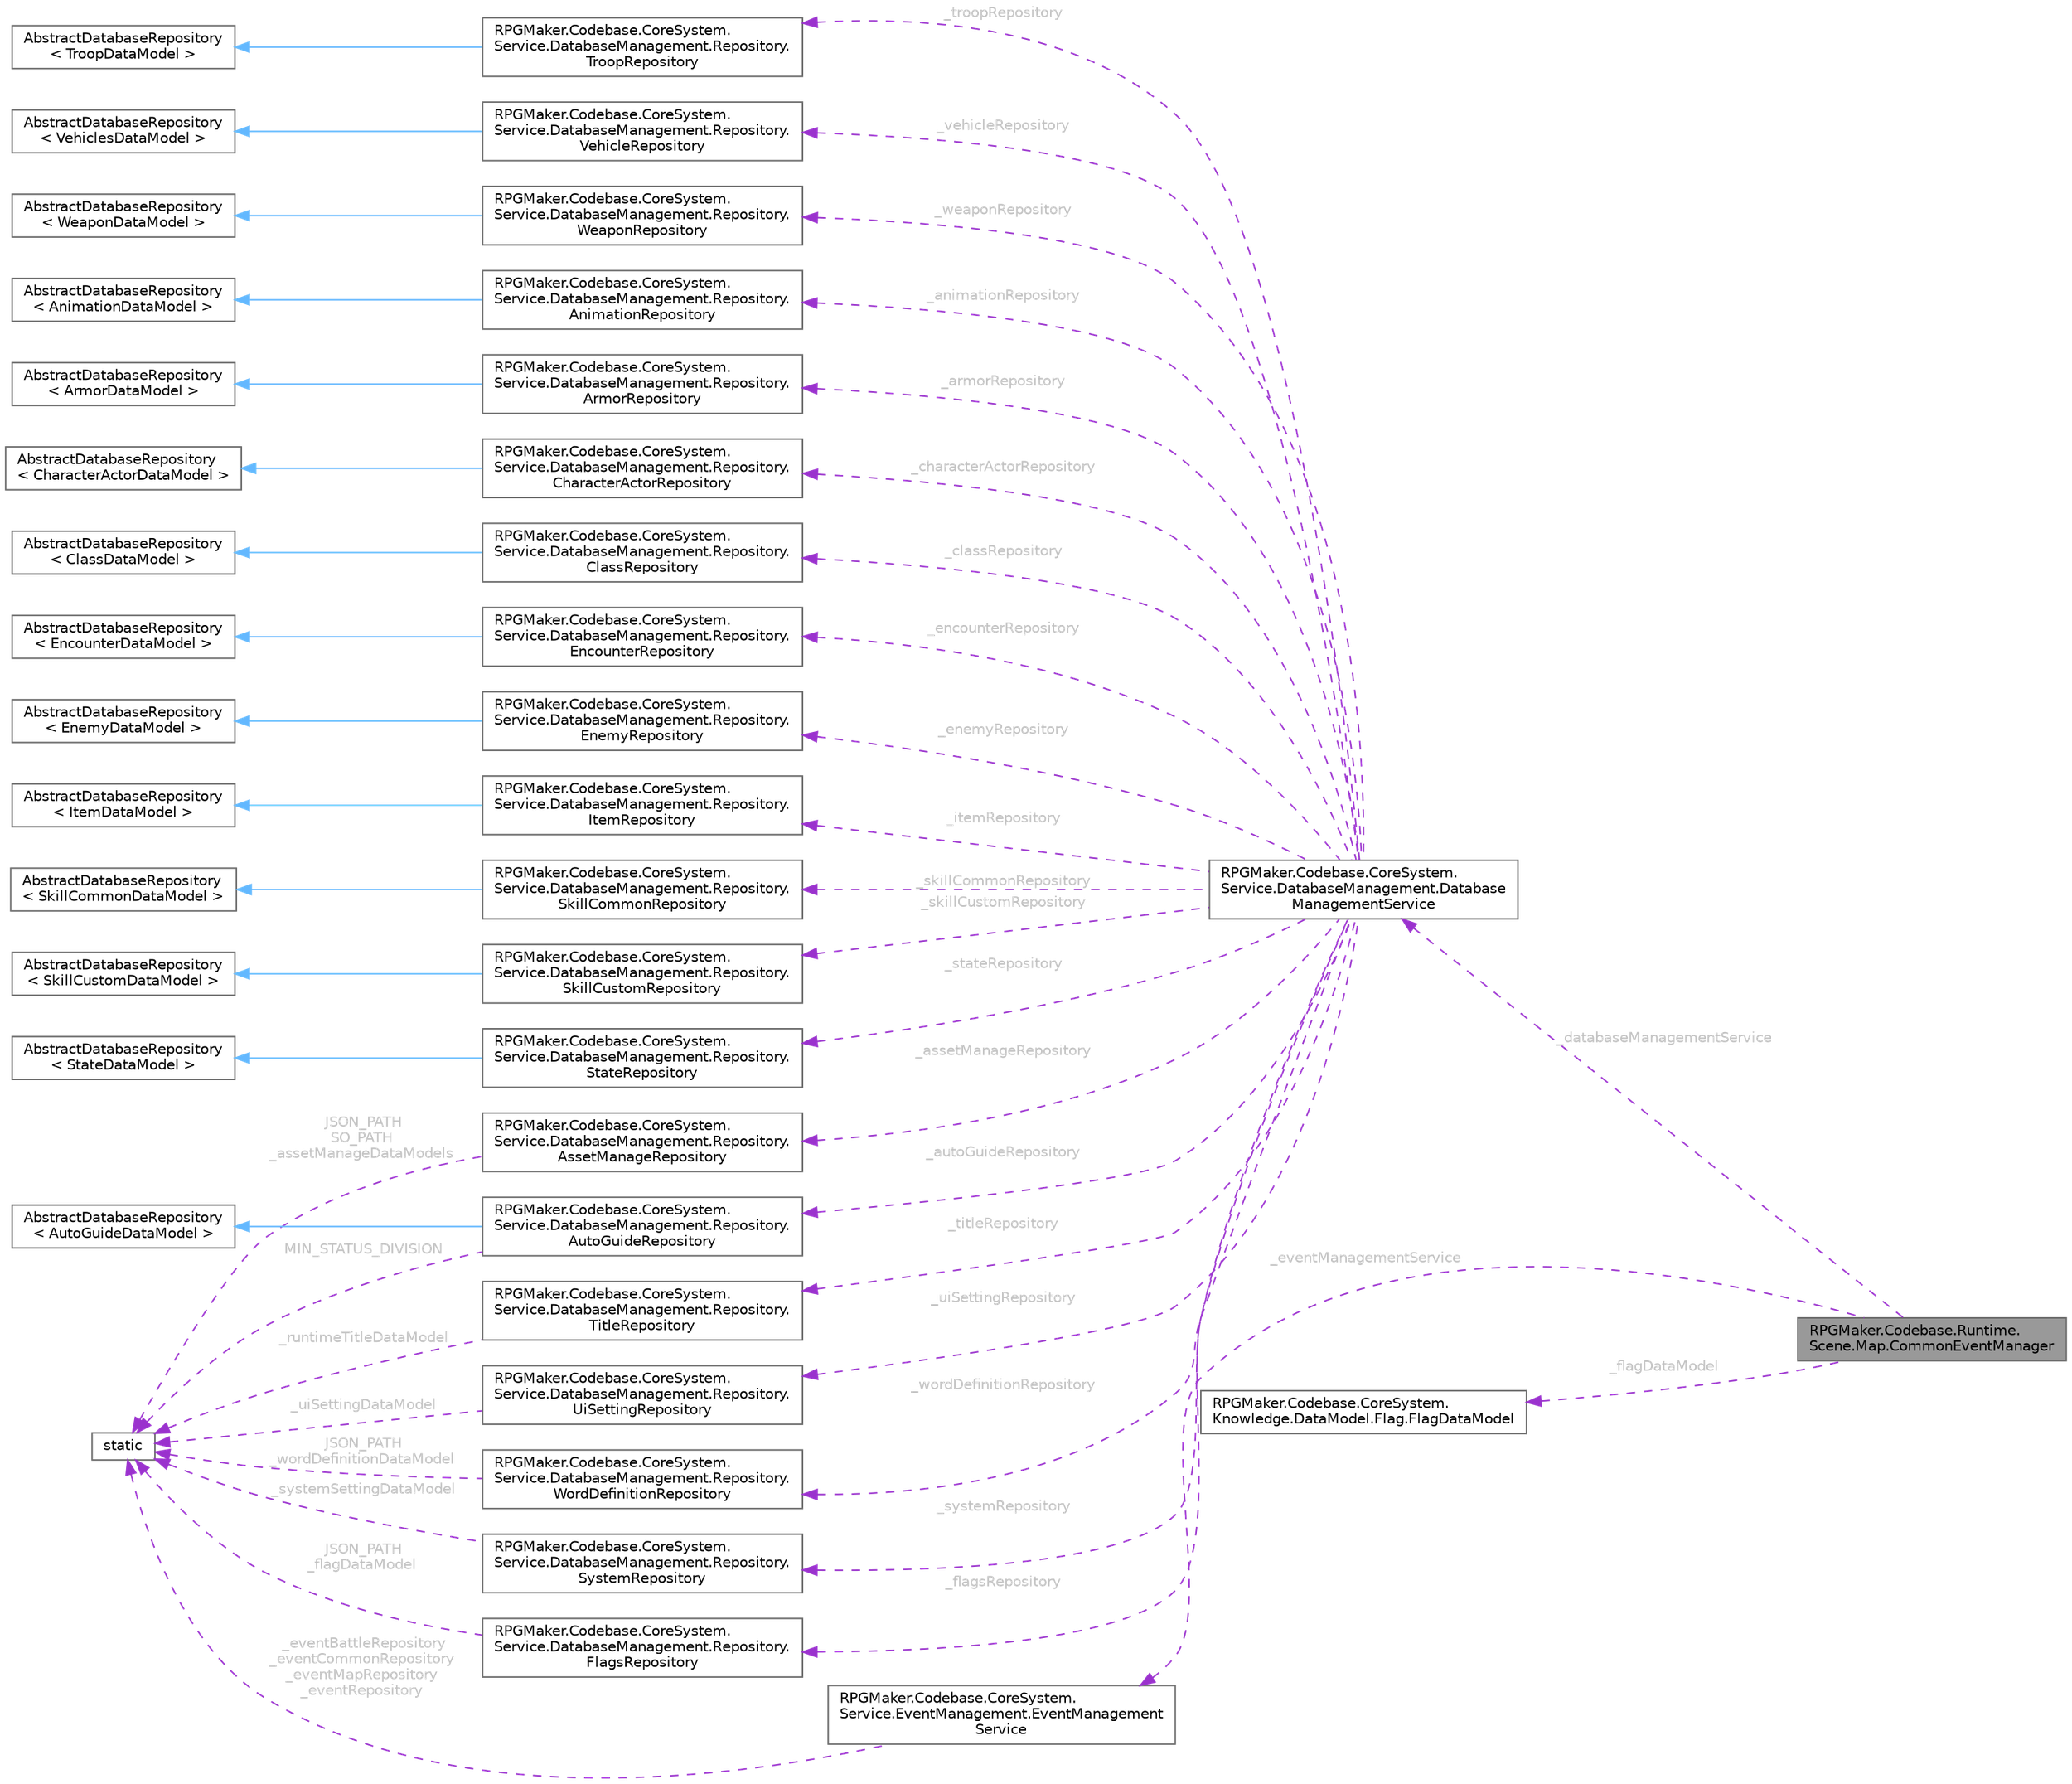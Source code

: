 digraph "RPGMaker.Codebase.Runtime.Scene.Map.CommonEventManager"
{
 // LATEX_PDF_SIZE
  bgcolor="transparent";
  edge [fontname=Helvetica,fontsize=10,labelfontname=Helvetica,labelfontsize=10];
  node [fontname=Helvetica,fontsize=10,shape=box,height=0.2,width=0.4];
  rankdir="LR";
  Node1 [id="Node000001",label="RPGMaker.Codebase.Runtime.\lScene.Map.CommonEventManager",height=0.2,width=0.4,color="gray40", fillcolor="grey60", style="filled", fontcolor="black",tooltip="共通イベント管理機"];
  Node2 -> Node1 [id="edge1_Node000001_Node000002",dir="back",color="darkorchid3",style="dashed",tooltip=" ",label=" _databaseManagementService",fontcolor="grey" ];
  Node2 [id="Node000002",label="RPGMaker.Codebase.CoreSystem.\lService.DatabaseManagement.Database\lManagementService",height=0.2,width=0.4,color="gray40", fillcolor="white", style="filled",URL="$db/db0/class_r_p_g_maker_1_1_codebase_1_1_core_system_1_1_service_1_1_database_management_1_1_database_management_service.html",tooltip=" "];
  Node3 -> Node2 [id="edge2_Node000002_Node000003",dir="back",color="darkorchid3",style="dashed",tooltip=" ",label=" _animationRepository",fontcolor="grey" ];
  Node3 [id="Node000003",label="RPGMaker.Codebase.CoreSystem.\lService.DatabaseManagement.Repository.\lAnimationRepository",height=0.2,width=0.4,color="gray40", fillcolor="white", style="filled",URL="$d5/deb/class_r_p_g_maker_1_1_codebase_1_1_core_system_1_1_service_1_1_database_management_1_1_repository_1_1_animation_repository.html",tooltip=" "];
  Node4 -> Node3 [id="edge3_Node000003_Node000004",dir="back",color="steelblue1",style="solid",tooltip=" "];
  Node4 [id="Node000004",label="AbstractDatabaseRepository\l\< AnimationDataModel \>",height=0.2,width=0.4,color="gray40", fillcolor="white", style="filled",tooltip=" "];
  Node5 -> Node2 [id="edge4_Node000002_Node000005",dir="back",color="darkorchid3",style="dashed",tooltip=" ",label=" _armorRepository",fontcolor="grey" ];
  Node5 [id="Node000005",label="RPGMaker.Codebase.CoreSystem.\lService.DatabaseManagement.Repository.\lArmorRepository",height=0.2,width=0.4,color="gray40", fillcolor="white", style="filled",URL="$d5/d5e/class_r_p_g_maker_1_1_codebase_1_1_core_system_1_1_service_1_1_database_management_1_1_repository_1_1_armor_repository.html",tooltip=" "];
  Node6 -> Node5 [id="edge5_Node000005_Node000006",dir="back",color="steelblue1",style="solid",tooltip=" "];
  Node6 [id="Node000006",label="AbstractDatabaseRepository\l\< ArmorDataModel \>",height=0.2,width=0.4,color="gray40", fillcolor="white", style="filled",tooltip=" "];
  Node7 -> Node2 [id="edge6_Node000002_Node000007",dir="back",color="darkorchid3",style="dashed",tooltip=" ",label=" _assetManageRepository",fontcolor="grey" ];
  Node7 [id="Node000007",label="RPGMaker.Codebase.CoreSystem.\lService.DatabaseManagement.Repository.\lAssetManageRepository",height=0.2,width=0.4,color="gray40", fillcolor="white", style="filled",URL="$d7/db3/class_r_p_g_maker_1_1_codebase_1_1_core_system_1_1_service_1_1_database_management_1_1_repository_1_1_asset_manage_repository.html",tooltip=" "];
  Node8 -> Node7 [id="edge7_Node000007_Node000008",dir="back",color="darkorchid3",style="dashed",tooltip=" ",label=" JSON_PATH\nSO_PATH\n_assetManageDataModels",fontcolor="grey" ];
  Node8 [id="Node000008",label="static",height=0.2,width=0.4,color="gray40", fillcolor="white", style="filled",tooltip=" "];
  Node9 -> Node2 [id="edge8_Node000002_Node000009",dir="back",color="darkorchid3",style="dashed",tooltip=" ",label=" _autoGuideRepository",fontcolor="grey" ];
  Node9 [id="Node000009",label="RPGMaker.Codebase.CoreSystem.\lService.DatabaseManagement.Repository.\lAutoGuideRepository",height=0.2,width=0.4,color="gray40", fillcolor="white", style="filled",URL="$dc/d23/class_r_p_g_maker_1_1_codebase_1_1_core_system_1_1_service_1_1_database_management_1_1_repository_1_1_auto_guide_repository.html",tooltip=" "];
  Node10 -> Node9 [id="edge9_Node000009_Node000010",dir="back",color="steelblue1",style="solid",tooltip=" "];
  Node10 [id="Node000010",label="AbstractDatabaseRepository\l\< AutoGuideDataModel \>",height=0.2,width=0.4,color="gray40", fillcolor="white", style="filled",tooltip=" "];
  Node8 -> Node9 [id="edge10_Node000009_Node000008",dir="back",color="darkorchid3",style="dashed",tooltip=" ",label=" MIN_STATUS_DIVISION",fontcolor="grey" ];
  Node11 -> Node2 [id="edge11_Node000002_Node000011",dir="back",color="darkorchid3",style="dashed",tooltip=" ",label=" _characterActorRepository",fontcolor="grey" ];
  Node11 [id="Node000011",label="RPGMaker.Codebase.CoreSystem.\lService.DatabaseManagement.Repository.\lCharacterActorRepository",height=0.2,width=0.4,color="gray40", fillcolor="white", style="filled",URL="$dc/d27/class_r_p_g_maker_1_1_codebase_1_1_core_system_1_1_service_1_1_database_management_1_1_repositor67544213d6af3013901ca89c3e4d5d21.html",tooltip=" "];
  Node12 -> Node11 [id="edge12_Node000011_Node000012",dir="back",color="steelblue1",style="solid",tooltip=" "];
  Node12 [id="Node000012",label="AbstractDatabaseRepository\l\< CharacterActorDataModel \>",height=0.2,width=0.4,color="gray40", fillcolor="white", style="filled",tooltip=" "];
  Node13 -> Node2 [id="edge13_Node000002_Node000013",dir="back",color="darkorchid3",style="dashed",tooltip=" ",label=" _classRepository",fontcolor="grey" ];
  Node13 [id="Node000013",label="RPGMaker.Codebase.CoreSystem.\lService.DatabaseManagement.Repository.\lClassRepository",height=0.2,width=0.4,color="gray40", fillcolor="white", style="filled",URL="$d5/df3/class_r_p_g_maker_1_1_codebase_1_1_core_system_1_1_service_1_1_database_management_1_1_repository_1_1_class_repository.html",tooltip=" "];
  Node14 -> Node13 [id="edge14_Node000013_Node000014",dir="back",color="steelblue1",style="solid",tooltip=" "];
  Node14 [id="Node000014",label="AbstractDatabaseRepository\l\< ClassDataModel \>",height=0.2,width=0.4,color="gray40", fillcolor="white", style="filled",tooltip=" "];
  Node15 -> Node2 [id="edge15_Node000002_Node000015",dir="back",color="darkorchid3",style="dashed",tooltip=" ",label=" _encounterRepository",fontcolor="grey" ];
  Node15 [id="Node000015",label="RPGMaker.Codebase.CoreSystem.\lService.DatabaseManagement.Repository.\lEncounterRepository",height=0.2,width=0.4,color="gray40", fillcolor="white", style="filled",URL="$d3/dae/class_r_p_g_maker_1_1_codebase_1_1_core_system_1_1_service_1_1_database_management_1_1_repository_1_1_encounter_repository.html",tooltip=" "];
  Node16 -> Node15 [id="edge16_Node000015_Node000016",dir="back",color="steelblue1",style="solid",tooltip=" "];
  Node16 [id="Node000016",label="AbstractDatabaseRepository\l\< EncounterDataModel \>",height=0.2,width=0.4,color="gray40", fillcolor="white", style="filled",tooltip=" "];
  Node17 -> Node2 [id="edge17_Node000002_Node000017",dir="back",color="darkorchid3",style="dashed",tooltip=" ",label=" _enemyRepository",fontcolor="grey" ];
  Node17 [id="Node000017",label="RPGMaker.Codebase.CoreSystem.\lService.DatabaseManagement.Repository.\lEnemyRepository",height=0.2,width=0.4,color="gray40", fillcolor="white", style="filled",URL="$d4/d59/class_r_p_g_maker_1_1_codebase_1_1_core_system_1_1_service_1_1_database_management_1_1_repository_1_1_enemy_repository.html",tooltip=" "];
  Node18 -> Node17 [id="edge18_Node000017_Node000018",dir="back",color="steelblue1",style="solid",tooltip=" "];
  Node18 [id="Node000018",label="AbstractDatabaseRepository\l\< EnemyDataModel \>",height=0.2,width=0.4,color="gray40", fillcolor="white", style="filled",tooltip=" "];
  Node19 -> Node2 [id="edge19_Node000002_Node000019",dir="back",color="darkorchid3",style="dashed",tooltip=" ",label=" _flagsRepository",fontcolor="grey" ];
  Node19 [id="Node000019",label="RPGMaker.Codebase.CoreSystem.\lService.DatabaseManagement.Repository.\lFlagsRepository",height=0.2,width=0.4,color="gray40", fillcolor="white", style="filled",URL="$dd/db4/class_r_p_g_maker_1_1_codebase_1_1_core_system_1_1_service_1_1_database_management_1_1_repository_1_1_flags_repository.html",tooltip=" "];
  Node8 -> Node19 [id="edge20_Node000019_Node000008",dir="back",color="darkorchid3",style="dashed",tooltip=" ",label=" JSON_PATH\n_flagDataModel",fontcolor="grey" ];
  Node20 -> Node2 [id="edge21_Node000002_Node000020",dir="back",color="darkorchid3",style="dashed",tooltip=" ",label=" _itemRepository",fontcolor="grey" ];
  Node20 [id="Node000020",label="RPGMaker.Codebase.CoreSystem.\lService.DatabaseManagement.Repository.\lItemRepository",height=0.2,width=0.4,color="gray40", fillcolor="white", style="filled",URL="$dd/d1d/class_r_p_g_maker_1_1_codebase_1_1_core_system_1_1_service_1_1_database_management_1_1_repository_1_1_item_repository.html",tooltip=" "];
  Node21 -> Node20 [id="edge22_Node000020_Node000021",dir="back",color="steelblue1",style="solid",tooltip=" "];
  Node21 [id="Node000021",label="AbstractDatabaseRepository\l\< ItemDataModel \>",height=0.2,width=0.4,color="gray40", fillcolor="white", style="filled",tooltip=" "];
  Node22 -> Node2 [id="edge23_Node000002_Node000022",dir="back",color="darkorchid3",style="dashed",tooltip=" ",label=" _skillCommonRepository",fontcolor="grey" ];
  Node22 [id="Node000022",label="RPGMaker.Codebase.CoreSystem.\lService.DatabaseManagement.Repository.\lSkillCommonRepository",height=0.2,width=0.4,color="gray40", fillcolor="white", style="filled",URL="$da/d52/class_r_p_g_maker_1_1_codebase_1_1_core_system_1_1_service_1_1_database_management_1_1_repository_1_1_skill_common_repository.html",tooltip=" "];
  Node23 -> Node22 [id="edge24_Node000022_Node000023",dir="back",color="steelblue1",style="solid",tooltip=" "];
  Node23 [id="Node000023",label="AbstractDatabaseRepository\l\< SkillCommonDataModel \>",height=0.2,width=0.4,color="gray40", fillcolor="white", style="filled",tooltip=" "];
  Node24 -> Node2 [id="edge25_Node000002_Node000024",dir="back",color="darkorchid3",style="dashed",tooltip=" ",label=" _skillCustomRepository",fontcolor="grey" ];
  Node24 [id="Node000024",label="RPGMaker.Codebase.CoreSystem.\lService.DatabaseManagement.Repository.\lSkillCustomRepository",height=0.2,width=0.4,color="gray40", fillcolor="white", style="filled",URL="$df/d9d/class_r_p_g_maker_1_1_codebase_1_1_core_system_1_1_service_1_1_database_management_1_1_repository_1_1_skill_custom_repository.html",tooltip=" "];
  Node25 -> Node24 [id="edge26_Node000024_Node000025",dir="back",color="steelblue1",style="solid",tooltip=" "];
  Node25 [id="Node000025",label="AbstractDatabaseRepository\l\< SkillCustomDataModel \>",height=0.2,width=0.4,color="gray40", fillcolor="white", style="filled",tooltip=" "];
  Node26 -> Node2 [id="edge27_Node000002_Node000026",dir="back",color="darkorchid3",style="dashed",tooltip=" ",label=" _stateRepository",fontcolor="grey" ];
  Node26 [id="Node000026",label="RPGMaker.Codebase.CoreSystem.\lService.DatabaseManagement.Repository.\lStateRepository",height=0.2,width=0.4,color="gray40", fillcolor="white", style="filled",URL="$d0/d34/class_r_p_g_maker_1_1_codebase_1_1_core_system_1_1_service_1_1_database_management_1_1_repository_1_1_state_repository.html",tooltip=" "];
  Node27 -> Node26 [id="edge28_Node000026_Node000027",dir="back",color="steelblue1",style="solid",tooltip=" "];
  Node27 [id="Node000027",label="AbstractDatabaseRepository\l\< StateDataModel \>",height=0.2,width=0.4,color="gray40", fillcolor="white", style="filled",tooltip=" "];
  Node28 -> Node2 [id="edge29_Node000002_Node000028",dir="back",color="darkorchid3",style="dashed",tooltip=" ",label=" _systemRepository",fontcolor="grey" ];
  Node28 [id="Node000028",label="RPGMaker.Codebase.CoreSystem.\lService.DatabaseManagement.Repository.\lSystemRepository",height=0.2,width=0.4,color="gray40", fillcolor="white", style="filled",URL="$d6/d55/class_r_p_g_maker_1_1_codebase_1_1_core_system_1_1_service_1_1_database_management_1_1_repository_1_1_system_repository.html",tooltip=" "];
  Node8 -> Node28 [id="edge30_Node000028_Node000008",dir="back",color="darkorchid3",style="dashed",tooltip=" ",label=" _systemSettingDataModel",fontcolor="grey" ];
  Node29 -> Node2 [id="edge31_Node000002_Node000029",dir="back",color="darkorchid3",style="dashed",tooltip=" ",label=" _titleRepository",fontcolor="grey" ];
  Node29 [id="Node000029",label="RPGMaker.Codebase.CoreSystem.\lService.DatabaseManagement.Repository.\lTitleRepository",height=0.2,width=0.4,color="gray40", fillcolor="white", style="filled",URL="$d6/d61/class_r_p_g_maker_1_1_codebase_1_1_core_system_1_1_service_1_1_database_management_1_1_repository_1_1_title_repository.html",tooltip=" "];
  Node8 -> Node29 [id="edge32_Node000029_Node000008",dir="back",color="darkorchid3",style="dashed",tooltip=" ",label=" _runtimeTitleDataModel",fontcolor="grey" ];
  Node30 -> Node2 [id="edge33_Node000002_Node000030",dir="back",color="darkorchid3",style="dashed",tooltip=" ",label=" _troopRepository",fontcolor="grey" ];
  Node30 [id="Node000030",label="RPGMaker.Codebase.CoreSystem.\lService.DatabaseManagement.Repository.\lTroopRepository",height=0.2,width=0.4,color="gray40", fillcolor="white", style="filled",URL="$d6/d3e/class_r_p_g_maker_1_1_codebase_1_1_core_system_1_1_service_1_1_database_management_1_1_repository_1_1_troop_repository.html",tooltip=" "];
  Node31 -> Node30 [id="edge34_Node000030_Node000031",dir="back",color="steelblue1",style="solid",tooltip=" "];
  Node31 [id="Node000031",label="AbstractDatabaseRepository\l\< TroopDataModel \>",height=0.2,width=0.4,color="gray40", fillcolor="white", style="filled",tooltip=" "];
  Node32 -> Node2 [id="edge35_Node000002_Node000032",dir="back",color="darkorchid3",style="dashed",tooltip=" ",label=" _uiSettingRepository",fontcolor="grey" ];
  Node32 [id="Node000032",label="RPGMaker.Codebase.CoreSystem.\lService.DatabaseManagement.Repository.\lUiSettingRepository",height=0.2,width=0.4,color="gray40", fillcolor="white", style="filled",URL="$de/d41/class_r_p_g_maker_1_1_codebase_1_1_core_system_1_1_service_1_1_database_management_1_1_repository_1_1_ui_setting_repository.html",tooltip=" "];
  Node8 -> Node32 [id="edge36_Node000032_Node000008",dir="back",color="darkorchid3",style="dashed",tooltip=" ",label=" _uiSettingDataModel",fontcolor="grey" ];
  Node33 -> Node2 [id="edge37_Node000002_Node000033",dir="back",color="darkorchid3",style="dashed",tooltip=" ",label=" _vehicleRepository",fontcolor="grey" ];
  Node33 [id="Node000033",label="RPGMaker.Codebase.CoreSystem.\lService.DatabaseManagement.Repository.\lVehicleRepository",height=0.2,width=0.4,color="gray40", fillcolor="white", style="filled",URL="$dc/dcd/class_r_p_g_maker_1_1_codebase_1_1_core_system_1_1_service_1_1_database_management_1_1_repository_1_1_vehicle_repository.html",tooltip=" "];
  Node34 -> Node33 [id="edge38_Node000033_Node000034",dir="back",color="steelblue1",style="solid",tooltip=" "];
  Node34 [id="Node000034",label="AbstractDatabaseRepository\l\< VehiclesDataModel \>",height=0.2,width=0.4,color="gray40", fillcolor="white", style="filled",tooltip=" "];
  Node35 -> Node2 [id="edge39_Node000002_Node000035",dir="back",color="darkorchid3",style="dashed",tooltip=" ",label=" _weaponRepository",fontcolor="grey" ];
  Node35 [id="Node000035",label="RPGMaker.Codebase.CoreSystem.\lService.DatabaseManagement.Repository.\lWeaponRepository",height=0.2,width=0.4,color="gray40", fillcolor="white", style="filled",URL="$de/d23/class_r_p_g_maker_1_1_codebase_1_1_core_system_1_1_service_1_1_database_management_1_1_repository_1_1_weapon_repository.html",tooltip=" "];
  Node36 -> Node35 [id="edge40_Node000035_Node000036",dir="back",color="steelblue1",style="solid",tooltip=" "];
  Node36 [id="Node000036",label="AbstractDatabaseRepository\l\< WeaponDataModel \>",height=0.2,width=0.4,color="gray40", fillcolor="white", style="filled",tooltip=" "];
  Node37 -> Node2 [id="edge41_Node000002_Node000037",dir="back",color="darkorchid3",style="dashed",tooltip=" ",label=" _wordDefinitionRepository",fontcolor="grey" ];
  Node37 [id="Node000037",label="RPGMaker.Codebase.CoreSystem.\lService.DatabaseManagement.Repository.\lWordDefinitionRepository",height=0.2,width=0.4,color="gray40", fillcolor="white", style="filled",URL="$d0/d25/class_r_p_g_maker_1_1_codebase_1_1_core_system_1_1_service_1_1_database_management_1_1_repositor810f9e3871d1afeaa788d9c5df5cdd13.html",tooltip=" "];
  Node8 -> Node37 [id="edge42_Node000037_Node000008",dir="back",color="darkorchid3",style="dashed",tooltip=" ",label=" JSON_PATH\n_wordDefinitionDataModel",fontcolor="grey" ];
  Node38 -> Node1 [id="edge43_Node000001_Node000038",dir="back",color="darkorchid3",style="dashed",tooltip=" ",label=" _eventManagementService",fontcolor="grey" ];
  Node38 [id="Node000038",label="RPGMaker.Codebase.CoreSystem.\lService.EventManagement.EventManagement\lService",height=0.2,width=0.4,color="gray40", fillcolor="white", style="filled",URL="$d5/d7b/class_r_p_g_maker_1_1_codebase_1_1_core_system_1_1_service_1_1_event_management_1_1_event_management_service.html",tooltip=" "];
  Node8 -> Node38 [id="edge44_Node000038_Node000008",dir="back",color="darkorchid3",style="dashed",tooltip=" ",label=" _eventBattleRepository\n_eventCommonRepository\n_eventMapRepository\n_eventRepository",fontcolor="grey" ];
  Node39 -> Node1 [id="edge45_Node000001_Node000039",dir="back",color="darkorchid3",style="dashed",tooltip=" ",label=" _flagDataModel",fontcolor="grey" ];
  Node39 [id="Node000039",label="RPGMaker.Codebase.CoreSystem.\lKnowledge.DataModel.Flag.FlagDataModel",height=0.2,width=0.4,color="gray40", fillcolor="white", style="filled",URL="$df/dea/class_r_p_g_maker_1_1_codebase_1_1_core_system_1_1_knowledge_1_1_data_model_1_1_flag_1_1_flag_data_model.html",tooltip="フラグ・データ・モデル"];
}
